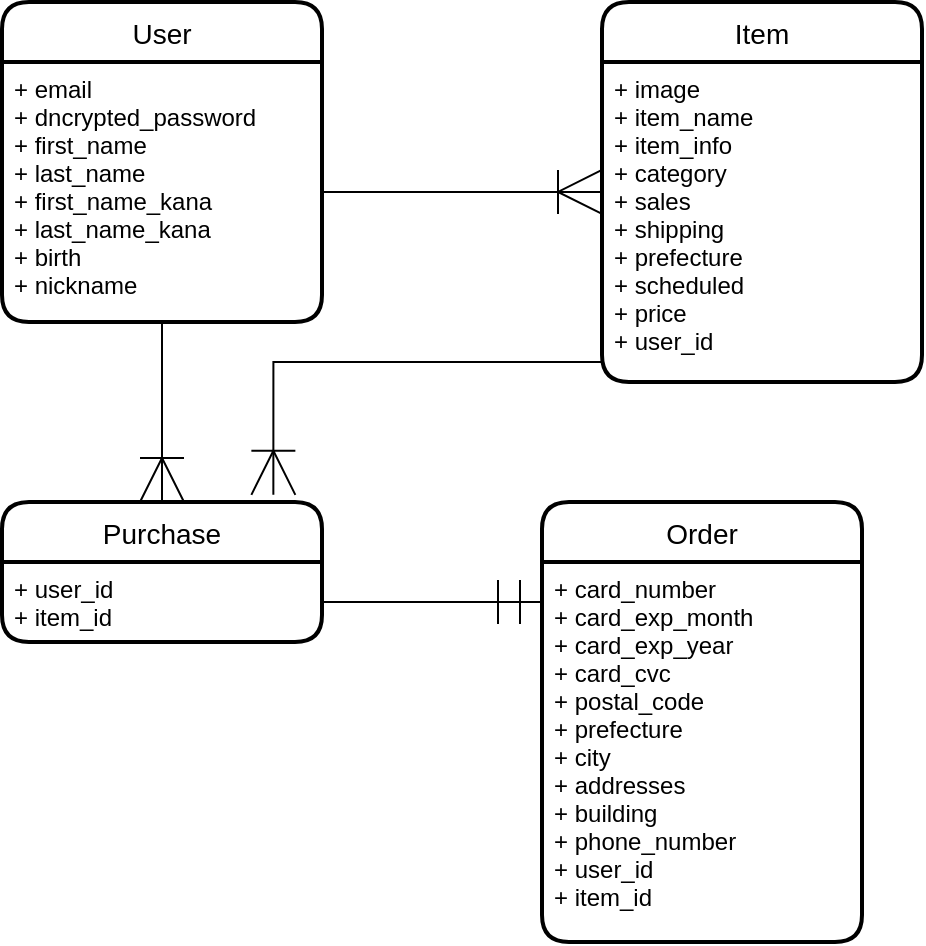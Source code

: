 <mxfile>
    <diagram id="BBTeKfedpkaGrOyqE4Ns" name="ページ1">
        <mxGraphModel dx="397" dy="807" grid="1" gridSize="10" guides="1" tooltips="1" connect="1" arrows="1" fold="1" page="1" pageScale="1" pageWidth="827" pageHeight="1169" math="0" shadow="0">
            <root>
                <mxCell id="0"/>
                <mxCell id="1" parent="0"/>
                <mxCell id="53" value="Order" style="swimlane;childLayout=stackLayout;horizontal=1;startSize=30;horizontalStack=0;rounded=1;fontSize=14;fontStyle=0;strokeWidth=2;resizeParent=0;resizeLast=1;shadow=0;dashed=0;align=center;" vertex="1" parent="1">
                    <mxGeometry x="310" y="280" width="160" height="220" as="geometry"/>
                </mxCell>
                <mxCell id="54" value="+ card_number&#10;+ card_exp_month&#10;+ card_exp_year&#10;+ card_cvc&#10;+ postal_code&#10;+ prefecture&#10;+ city&#10;+ addresses&#10;+ building&#10;+ phone_number&#10;+ user_id&#10;+ item_id" style="align=left;strokeColor=none;fillColor=none;spacingLeft=4;fontSize=12;verticalAlign=top;resizable=0;rotatable=0;part=1;" vertex="1" parent="53">
                    <mxGeometry y="30" width="160" height="190" as="geometry"/>
                </mxCell>
                <mxCell id="55" value="Purchase" style="swimlane;childLayout=stackLayout;horizontal=1;startSize=30;horizontalStack=0;rounded=1;fontSize=14;fontStyle=0;strokeWidth=2;resizeParent=0;resizeLast=1;shadow=0;dashed=0;align=center;" vertex="1" parent="1">
                    <mxGeometry x="40" y="280" width="160" height="70" as="geometry"/>
                </mxCell>
                <mxCell id="56" value="+ user_id&#10;+ item_id" style="align=left;strokeColor=none;fillColor=none;spacingLeft=4;fontSize=12;verticalAlign=top;resizable=0;rotatable=0;part=1;" vertex="1" parent="55">
                    <mxGeometry y="30" width="160" height="40" as="geometry"/>
                </mxCell>
                <mxCell id="57" value="Item" style="swimlane;childLayout=stackLayout;horizontal=1;startSize=30;horizontalStack=0;rounded=1;fontSize=14;fontStyle=0;strokeWidth=2;resizeParent=0;resizeLast=1;shadow=0;dashed=0;align=center;" vertex="1" parent="1">
                    <mxGeometry x="340" y="30" width="160" height="190" as="geometry"/>
                </mxCell>
                <mxCell id="58" value="+ image&#10;+ item_name&#10;+ item_info&#10;+ category&#10;+ sales&#10;+ shipping&#10;+ prefecture&#10;+ scheduled&#10;+ price&#10;+ user_id" style="align=left;strokeColor=none;fillColor=none;spacingLeft=4;fontSize=12;verticalAlign=top;resizable=0;rotatable=0;part=1;" vertex="1" parent="57">
                    <mxGeometry y="30" width="160" height="160" as="geometry"/>
                </mxCell>
                <mxCell id="59" value="User" style="swimlane;childLayout=stackLayout;horizontal=1;startSize=30;horizontalStack=0;rounded=1;fontSize=14;fontStyle=0;strokeWidth=2;resizeParent=0;resizeLast=1;shadow=0;dashed=0;align=center;" vertex="1" parent="1">
                    <mxGeometry x="40" y="30" width="160" height="160" as="geometry"/>
                </mxCell>
                <mxCell id="60" value="+ email&#10;+ dncrypted_password&#10;+ first_name&#10;+ last_name&#10;+ first_name_kana&#10;+ last_name_kana&#10;+ birth&#10;+ nickname" style="align=left;strokeColor=none;fillColor=none;spacingLeft=4;fontSize=12;verticalAlign=top;resizable=0;rotatable=0;part=1;" vertex="1" parent="59">
                    <mxGeometry y="30" width="160" height="130" as="geometry"/>
                </mxCell>
                <mxCell id="sV1P1T9hPECHtR5EvuMu-60" style="edgeStyle=orthogonalEdgeStyle;rounded=0;orthogonalLoop=1;jettySize=auto;html=1;entryX=0.5;entryY=0;entryDx=0;entryDy=0;endArrow=ERoneToMany;endFill=0;endSize=20;" edge="1" parent="1" source="60" target="55">
                    <mxGeometry relative="1" as="geometry">
                        <Array as="points">
                            <mxPoint x="120" y="210"/>
                            <mxPoint x="120" y="210"/>
                        </Array>
                    </mxGeometry>
                </mxCell>
                <mxCell id="sV1P1T9hPECHtR5EvuMu-62" style="edgeStyle=orthogonalEdgeStyle;rounded=0;orthogonalLoop=1;jettySize=auto;html=1;entryX=0;entryY=0.406;entryDx=0;entryDy=0;entryPerimeter=0;endArrow=ERoneToMany;endFill=0;endSize=20;" edge="1" parent="1" source="60" target="58">
                    <mxGeometry relative="1" as="geometry"/>
                </mxCell>
                <mxCell id="sV1P1T9hPECHtR5EvuMu-63" style="edgeStyle=orthogonalEdgeStyle;rounded=0;orthogonalLoop=1;jettySize=auto;html=1;entryX=0.848;entryY=-0.051;entryDx=0;entryDy=0;entryPerimeter=0;endArrow=ERoneToMany;endFill=0;endSize=20;" edge="1" parent="1" source="58" target="55">
                    <mxGeometry relative="1" as="geometry">
                        <Array as="points">
                            <mxPoint x="176" y="210"/>
                        </Array>
                    </mxGeometry>
                </mxCell>
                <mxCell id="sV1P1T9hPECHtR5EvuMu-64" style="edgeStyle=orthogonalEdgeStyle;rounded=0;orthogonalLoop=1;jettySize=auto;html=1;entryX=0;entryY=0.105;entryDx=0;entryDy=0;entryPerimeter=0;endArrow=ERmandOne;endFill=0;endSize=20;" edge="1" parent="1" source="56" target="54">
                    <mxGeometry relative="1" as="geometry"/>
                </mxCell>
            </root>
        </mxGraphModel>
    </diagram>
</mxfile>